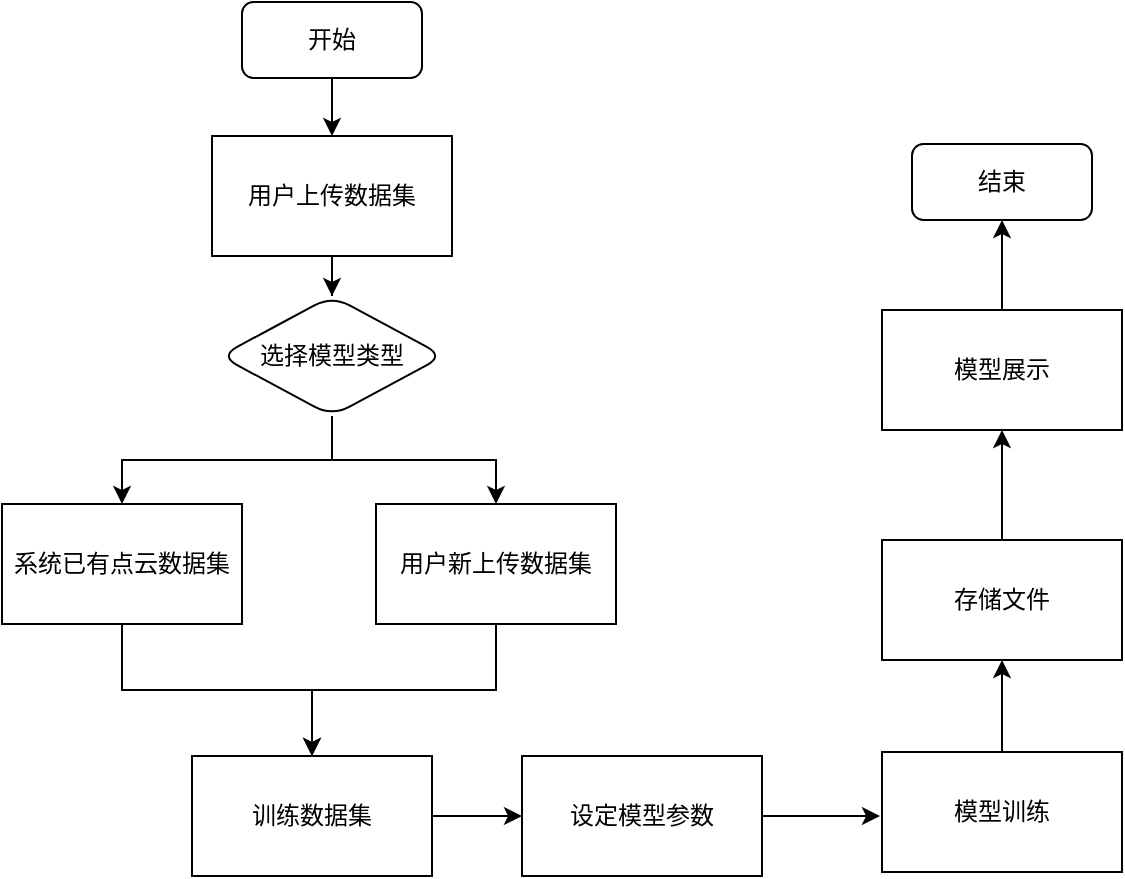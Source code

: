<mxfile version="14.6.9" type="github">
  <diagram id="VR7wq5t5OJ_x61eysGjq" name="Page-1">
    <mxGraphModel dx="865" dy="457" grid="0" gridSize="10" guides="1" tooltips="1" connect="1" arrows="1" fold="1" page="1" pageScale="1" pageWidth="850" pageHeight="1100" math="0" shadow="0">
      <root>
        <mxCell id="0" />
        <mxCell id="1" parent="0" />
        <mxCell id="qNpn3Ma4d4DOqNtF1ASA-8" style="edgeStyle=orthogonalEdgeStyle;rounded=0;orthogonalLoop=1;jettySize=auto;html=1;" edge="1" parent="1" source="qNpn3Ma4d4DOqNtF1ASA-1" target="qNpn3Ma4d4DOqNtF1ASA-2">
          <mxGeometry relative="1" as="geometry" />
        </mxCell>
        <mxCell id="qNpn3Ma4d4DOqNtF1ASA-1" value="开始" style="rounded=1;whiteSpace=wrap;html=1;" vertex="1" parent="1">
          <mxGeometry x="247" y="75" width="90" height="38" as="geometry" />
        </mxCell>
        <mxCell id="qNpn3Ma4d4DOqNtF1ASA-9" style="edgeStyle=orthogonalEdgeStyle;rounded=0;orthogonalLoop=1;jettySize=auto;html=1;" edge="1" parent="1" source="qNpn3Ma4d4DOqNtF1ASA-2" target="qNpn3Ma4d4DOqNtF1ASA-4">
          <mxGeometry relative="1" as="geometry" />
        </mxCell>
        <mxCell id="qNpn3Ma4d4DOqNtF1ASA-2" value="用户上传数据集" style="rounded=0;whiteSpace=wrap;html=1;strokeWidth=1;" vertex="1" parent="1">
          <mxGeometry x="232" y="142" width="120" height="60" as="geometry" />
        </mxCell>
        <mxCell id="qNpn3Ma4d4DOqNtF1ASA-10" style="edgeStyle=orthogonalEdgeStyle;rounded=0;orthogonalLoop=1;jettySize=auto;html=1;entryX=0.5;entryY=0;entryDx=0;entryDy=0;" edge="1" parent="1" source="qNpn3Ma4d4DOqNtF1ASA-4" target="qNpn3Ma4d4DOqNtF1ASA-7">
          <mxGeometry relative="1" as="geometry" />
        </mxCell>
        <mxCell id="qNpn3Ma4d4DOqNtF1ASA-13" style="edgeStyle=orthogonalEdgeStyle;rounded=0;orthogonalLoop=1;jettySize=auto;html=1;entryX=0.5;entryY=0;entryDx=0;entryDy=0;" edge="1" parent="1" source="qNpn3Ma4d4DOqNtF1ASA-4" target="qNpn3Ma4d4DOqNtF1ASA-12">
          <mxGeometry relative="1" as="geometry" />
        </mxCell>
        <mxCell id="qNpn3Ma4d4DOqNtF1ASA-4" value="选择模型类型" style="rhombus;whiteSpace=wrap;html=1;rounded=1;strokeWidth=1;" vertex="1" parent="1">
          <mxGeometry x="236" y="222" width="112" height="60" as="geometry" />
        </mxCell>
        <mxCell id="qNpn3Ma4d4DOqNtF1ASA-7" value="系统已有点云数据集" style="rounded=0;whiteSpace=wrap;html=1;strokeWidth=1;" vertex="1" parent="1">
          <mxGeometry x="127" y="326.0" width="120" height="60" as="geometry" />
        </mxCell>
        <mxCell id="qNpn3Ma4d4DOqNtF1ASA-16" style="edgeStyle=orthogonalEdgeStyle;rounded=0;orthogonalLoop=1;jettySize=auto;html=1;" edge="1" parent="1" source="qNpn3Ma4d4DOqNtF1ASA-11" target="qNpn3Ma4d4DOqNtF1ASA-15">
          <mxGeometry relative="1" as="geometry" />
        </mxCell>
        <mxCell id="qNpn3Ma4d4DOqNtF1ASA-11" value="系统已有点云数据集" style="rounded=0;whiteSpace=wrap;html=1;strokeWidth=1;" vertex="1" parent="1">
          <mxGeometry x="127" y="326.0" width="120" height="60" as="geometry" />
        </mxCell>
        <mxCell id="qNpn3Ma4d4DOqNtF1ASA-17" style="edgeStyle=orthogonalEdgeStyle;rounded=0;orthogonalLoop=1;jettySize=auto;html=1;exitX=0.5;exitY=1;exitDx=0;exitDy=0;entryX=0.5;entryY=0;entryDx=0;entryDy=0;" edge="1" parent="1" source="qNpn3Ma4d4DOqNtF1ASA-12" target="qNpn3Ma4d4DOqNtF1ASA-15">
          <mxGeometry relative="1" as="geometry">
            <mxPoint x="282.8" y="444.6" as="targetPoint" />
          </mxGeometry>
        </mxCell>
        <mxCell id="qNpn3Ma4d4DOqNtF1ASA-12" value="用户新上传数据集" style="rounded=0;whiteSpace=wrap;html=1;strokeWidth=1;" vertex="1" parent="1">
          <mxGeometry x="314" y="326.0" width="120" height="60" as="geometry" />
        </mxCell>
        <mxCell id="qNpn3Ma4d4DOqNtF1ASA-18" style="edgeStyle=orthogonalEdgeStyle;rounded=0;orthogonalLoop=1;jettySize=auto;html=1;" edge="1" parent="1" source="qNpn3Ma4d4DOqNtF1ASA-15" target="qNpn3Ma4d4DOqNtF1ASA-19">
          <mxGeometry relative="1" as="geometry">
            <mxPoint x="387.6" y="482" as="targetPoint" />
          </mxGeometry>
        </mxCell>
        <mxCell id="qNpn3Ma4d4DOqNtF1ASA-15" value="训练数据集" style="rounded=0;whiteSpace=wrap;html=1;strokeWidth=1;" vertex="1" parent="1">
          <mxGeometry x="222" y="452" width="120" height="60" as="geometry" />
        </mxCell>
        <mxCell id="qNpn3Ma4d4DOqNtF1ASA-20" style="edgeStyle=orthogonalEdgeStyle;rounded=0;orthogonalLoop=1;jettySize=auto;html=1;" edge="1" parent="1" source="qNpn3Ma4d4DOqNtF1ASA-19">
          <mxGeometry relative="1" as="geometry">
            <mxPoint x="566" y="482" as="targetPoint" />
          </mxGeometry>
        </mxCell>
        <mxCell id="qNpn3Ma4d4DOqNtF1ASA-19" value="设定模型参数" style="rounded=0;whiteSpace=wrap;html=1;strokeWidth=1;" vertex="1" parent="1">
          <mxGeometry x="387.0" y="452" width="120" height="60" as="geometry" />
        </mxCell>
        <mxCell id="qNpn3Ma4d4DOqNtF1ASA-24" style="edgeStyle=orthogonalEdgeStyle;rounded=0;orthogonalLoop=1;jettySize=auto;html=1;entryX=0.5;entryY=1;entryDx=0;entryDy=0;" edge="1" parent="1" source="qNpn3Ma4d4DOqNtF1ASA-21" target="qNpn3Ma4d4DOqNtF1ASA-23">
          <mxGeometry relative="1" as="geometry" />
        </mxCell>
        <mxCell id="qNpn3Ma4d4DOqNtF1ASA-21" value="模型训练" style="rounded=0;whiteSpace=wrap;html=1;strokeWidth=1;" vertex="1" parent="1">
          <mxGeometry x="567.0" y="450" width="120" height="60" as="geometry" />
        </mxCell>
        <mxCell id="qNpn3Ma4d4DOqNtF1ASA-26" style="edgeStyle=orthogonalEdgeStyle;rounded=0;orthogonalLoop=1;jettySize=auto;html=1;" edge="1" parent="1" source="qNpn3Ma4d4DOqNtF1ASA-23" target="qNpn3Ma4d4DOqNtF1ASA-25">
          <mxGeometry relative="1" as="geometry" />
        </mxCell>
        <mxCell id="qNpn3Ma4d4DOqNtF1ASA-23" value="存储文件" style="rounded=0;whiteSpace=wrap;html=1;strokeWidth=1;" vertex="1" parent="1">
          <mxGeometry x="567" y="344" width="120" height="60" as="geometry" />
        </mxCell>
        <mxCell id="qNpn3Ma4d4DOqNtF1ASA-28" style="edgeStyle=orthogonalEdgeStyle;rounded=0;orthogonalLoop=1;jettySize=auto;html=1;entryX=0.5;entryY=1;entryDx=0;entryDy=0;" edge="1" parent="1" source="qNpn3Ma4d4DOqNtF1ASA-25" target="qNpn3Ma4d4DOqNtF1ASA-27">
          <mxGeometry relative="1" as="geometry" />
        </mxCell>
        <mxCell id="qNpn3Ma4d4DOqNtF1ASA-25" value="模型展示" style="rounded=0;whiteSpace=wrap;html=1;strokeWidth=1;" vertex="1" parent="1">
          <mxGeometry x="567" y="229" width="120" height="60" as="geometry" />
        </mxCell>
        <mxCell id="qNpn3Ma4d4DOqNtF1ASA-27" value="结束" style="rounded=1;whiteSpace=wrap;html=1;" vertex="1" parent="1">
          <mxGeometry x="582" y="146" width="90" height="38" as="geometry" />
        </mxCell>
      </root>
    </mxGraphModel>
  </diagram>
</mxfile>

